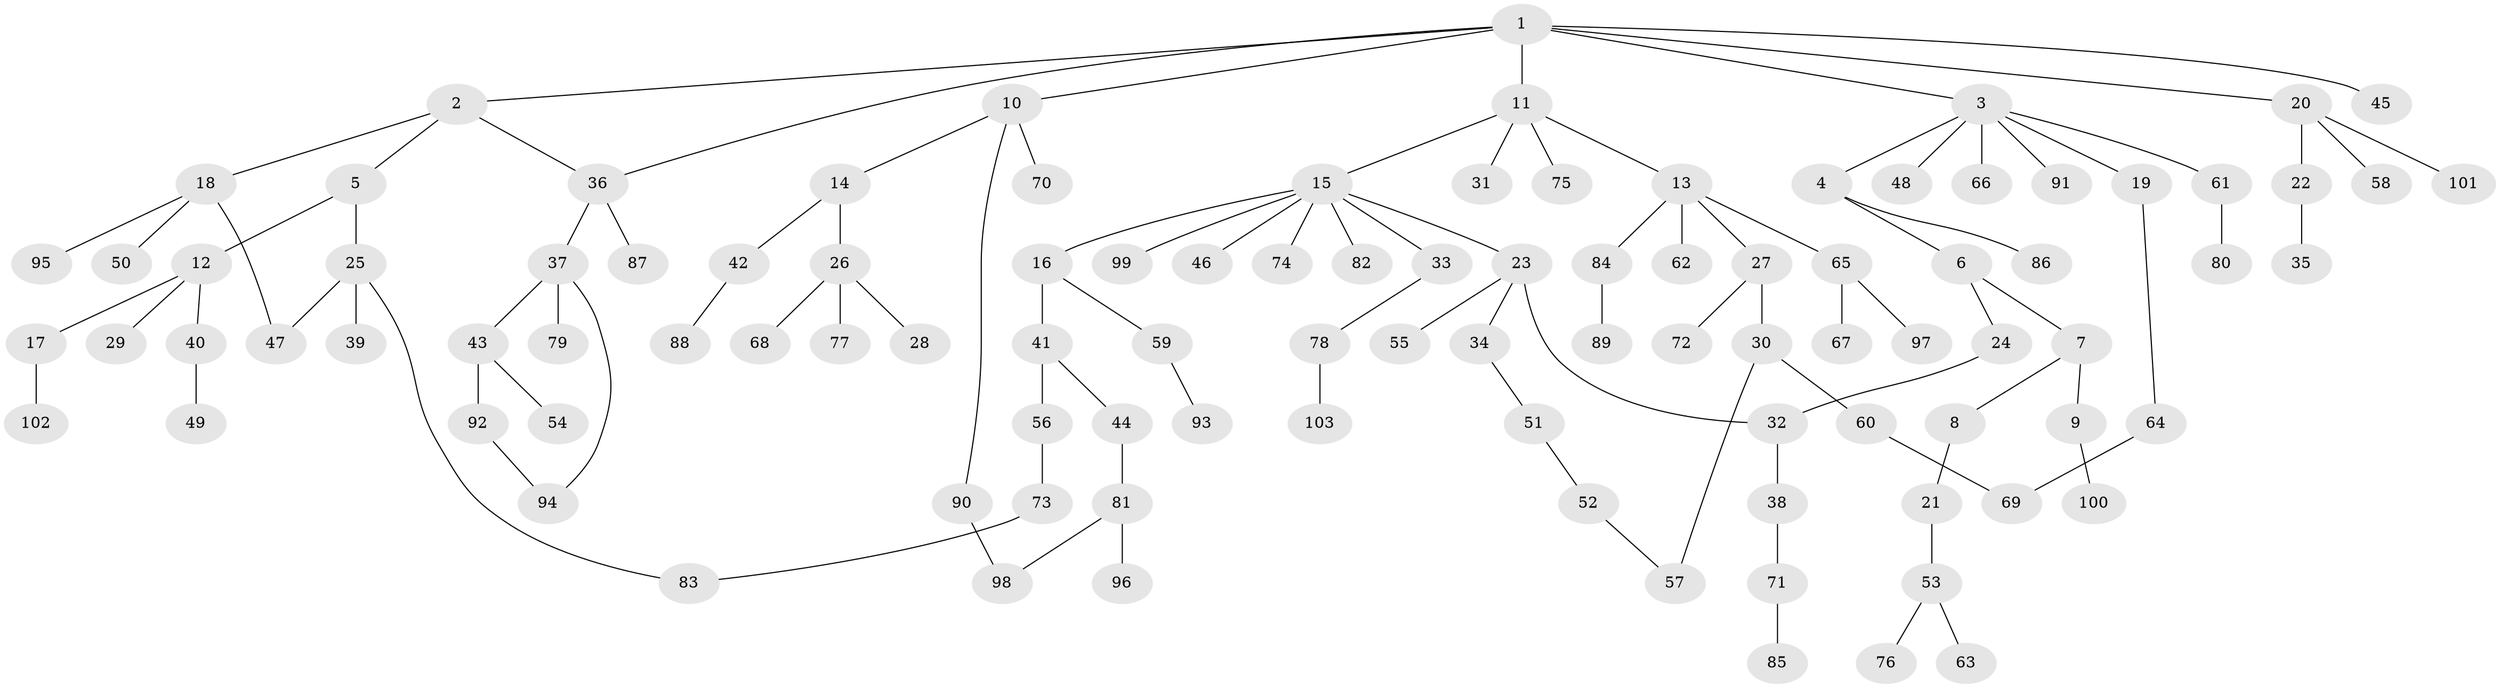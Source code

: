 // Generated by graph-tools (version 1.1) at 2025/42/03/09/25 04:42:43]
// undirected, 103 vertices, 110 edges
graph export_dot {
graph [start="1"]
  node [color=gray90,style=filled];
  1;
  2;
  3;
  4;
  5;
  6;
  7;
  8;
  9;
  10;
  11;
  12;
  13;
  14;
  15;
  16;
  17;
  18;
  19;
  20;
  21;
  22;
  23;
  24;
  25;
  26;
  27;
  28;
  29;
  30;
  31;
  32;
  33;
  34;
  35;
  36;
  37;
  38;
  39;
  40;
  41;
  42;
  43;
  44;
  45;
  46;
  47;
  48;
  49;
  50;
  51;
  52;
  53;
  54;
  55;
  56;
  57;
  58;
  59;
  60;
  61;
  62;
  63;
  64;
  65;
  66;
  67;
  68;
  69;
  70;
  71;
  72;
  73;
  74;
  75;
  76;
  77;
  78;
  79;
  80;
  81;
  82;
  83;
  84;
  85;
  86;
  87;
  88;
  89;
  90;
  91;
  92;
  93;
  94;
  95;
  96;
  97;
  98;
  99;
  100;
  101;
  102;
  103;
  1 -- 2;
  1 -- 3;
  1 -- 10;
  1 -- 11;
  1 -- 20;
  1 -- 36;
  1 -- 45;
  2 -- 5;
  2 -- 18;
  2 -- 36;
  3 -- 4;
  3 -- 19;
  3 -- 48;
  3 -- 61;
  3 -- 66;
  3 -- 91;
  4 -- 6;
  4 -- 86;
  5 -- 12;
  5 -- 25;
  6 -- 7;
  6 -- 24;
  7 -- 8;
  7 -- 9;
  8 -- 21;
  9 -- 100;
  10 -- 14;
  10 -- 70;
  10 -- 90;
  11 -- 13;
  11 -- 15;
  11 -- 31;
  11 -- 75;
  12 -- 17;
  12 -- 29;
  12 -- 40;
  13 -- 27;
  13 -- 62;
  13 -- 65;
  13 -- 84;
  14 -- 26;
  14 -- 42;
  15 -- 16;
  15 -- 23;
  15 -- 33;
  15 -- 46;
  15 -- 74;
  15 -- 82;
  15 -- 99;
  16 -- 41;
  16 -- 59;
  17 -- 102;
  18 -- 50;
  18 -- 95;
  18 -- 47;
  19 -- 64;
  20 -- 22;
  20 -- 58;
  20 -- 101;
  21 -- 53;
  22 -- 35;
  23 -- 34;
  23 -- 55;
  23 -- 32;
  24 -- 32;
  25 -- 39;
  25 -- 47;
  25 -- 83;
  26 -- 28;
  26 -- 68;
  26 -- 77;
  27 -- 30;
  27 -- 72;
  30 -- 60;
  30 -- 57;
  32 -- 38;
  33 -- 78;
  34 -- 51;
  36 -- 37;
  36 -- 87;
  37 -- 43;
  37 -- 79;
  37 -- 94;
  38 -- 71;
  40 -- 49;
  41 -- 44;
  41 -- 56;
  42 -- 88;
  43 -- 54;
  43 -- 92;
  44 -- 81;
  51 -- 52;
  52 -- 57;
  53 -- 63;
  53 -- 76;
  56 -- 73;
  59 -- 93;
  60 -- 69;
  61 -- 80;
  64 -- 69;
  65 -- 67;
  65 -- 97;
  71 -- 85;
  73 -- 83;
  78 -- 103;
  81 -- 96;
  81 -- 98;
  84 -- 89;
  90 -- 98;
  92 -- 94;
}
